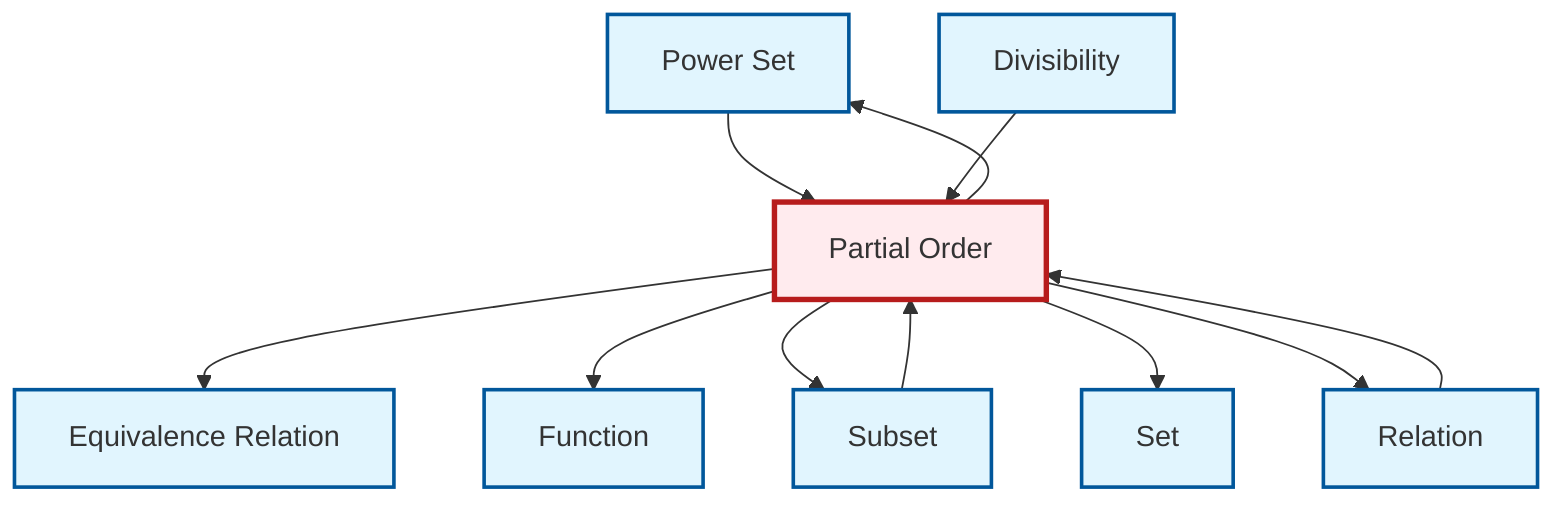 graph TD
    classDef definition fill:#e1f5fe,stroke:#01579b,stroke-width:2px
    classDef theorem fill:#f3e5f5,stroke:#4a148c,stroke-width:2px
    classDef axiom fill:#fff3e0,stroke:#e65100,stroke-width:2px
    classDef example fill:#e8f5e9,stroke:#1b5e20,stroke-width:2px
    classDef current fill:#ffebee,stroke:#b71c1c,stroke-width:3px
    def-set["Set"]:::definition
    def-power-set["Power Set"]:::definition
    def-relation["Relation"]:::definition
    def-function["Function"]:::definition
    def-partial-order["Partial Order"]:::definition
    def-subset["Subset"]:::definition
    def-divisibility["Divisibility"]:::definition
    def-equivalence-relation["Equivalence Relation"]:::definition
    def-partial-order --> def-equivalence-relation
    def-partial-order --> def-function
    def-partial-order --> def-subset
    def-partial-order --> def-set
    def-partial-order --> def-relation
    def-power-set --> def-partial-order
    def-relation --> def-partial-order
    def-partial-order --> def-power-set
    def-subset --> def-partial-order
    def-divisibility --> def-partial-order
    class def-partial-order current